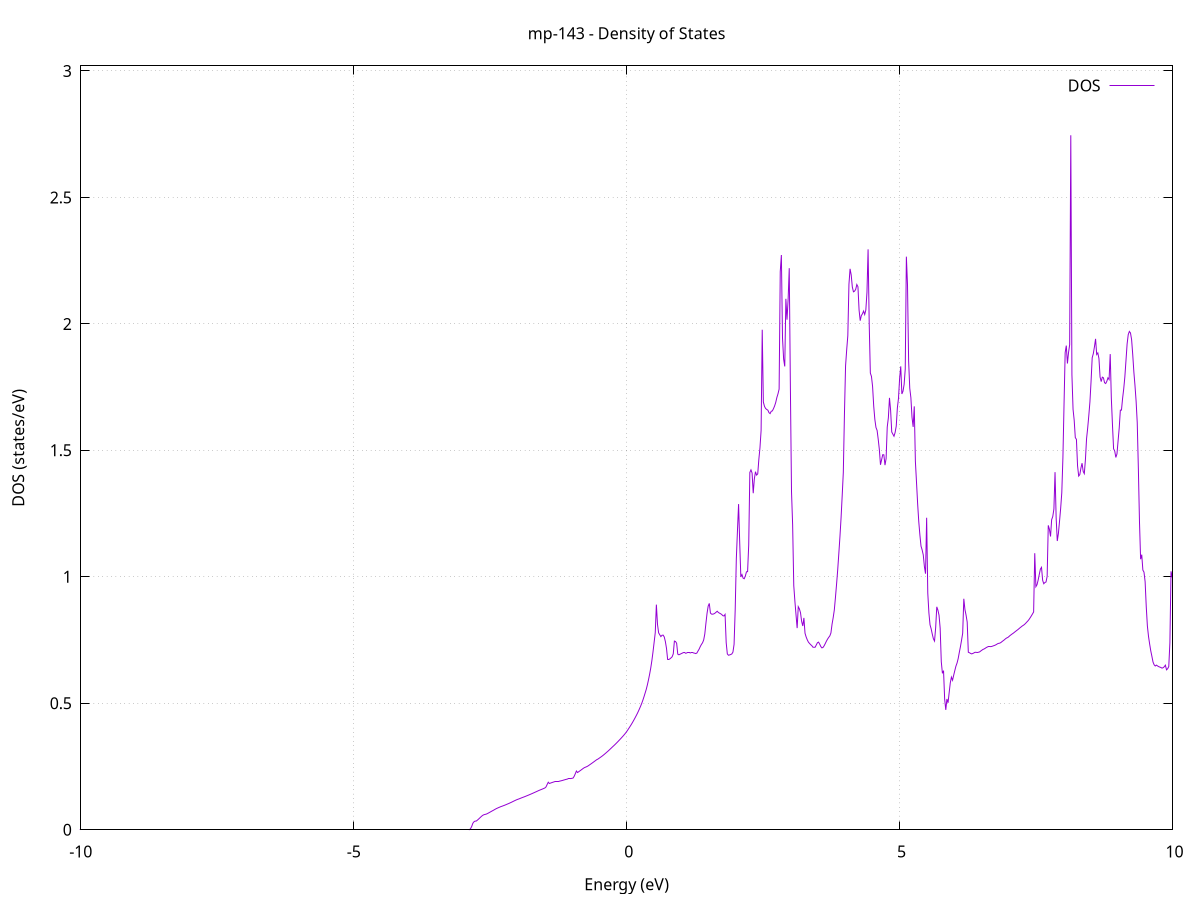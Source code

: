 set title 'mp-143 - Density of States'
set xlabel 'Energy (eV)'
set ylabel 'DOS (states/eV)'
set grid
set xrange [-10:10]
set yrange [0:3.020]
set xzeroaxis lt -1
set terminal png size 800,600
set output 'mp-143_dos_gnuplot.png'
plot '-' using 1:2 with lines title 'DOS'
-24.707800 0.000000
-24.687200 0.000000
-24.666600 0.000000
-24.646000 0.000000
-24.625300 0.000000
-24.604700 0.000000
-24.584100 0.000000
-24.563400 0.000000
-24.542800 0.000000
-24.522200 0.000000
-24.501500 0.000000
-24.480900 0.000000
-24.460300 0.000000
-24.439600 0.000000
-24.419000 0.000000
-24.398400 0.000000
-24.377800 0.000000
-24.357100 0.000000
-24.336500 0.000000
-24.315900 0.000000
-24.295200 0.000000
-24.274600 0.000000
-24.254000 0.000000
-24.233300 0.000000
-24.212700 0.000000
-24.192100 0.000000
-24.171400 0.000000
-24.150800 0.000000
-24.130200 0.000000
-24.109500 0.000000
-24.088900 0.000000
-24.068300 0.000000
-24.047700 0.000000
-24.027000 0.000000
-24.006400 0.000000
-23.985800 0.000000
-23.965100 0.000000
-23.944500 0.000000
-23.923900 0.000000
-23.903200 0.000000
-23.882600 0.000000
-23.862000 0.000000
-23.841300 0.000000
-23.820700 0.000000
-23.800100 0.000000
-23.779500 0.000000
-23.758800 0.000000
-23.738200 0.000000
-23.717600 0.000000
-23.696900 0.000000
-23.676300 0.000000
-23.655700 0.000000
-23.635000 0.000000
-23.614400 0.000000
-23.593800 0.000000
-23.573100 0.000000
-23.552500 0.000000
-23.531900 0.000000
-23.511200 0.000000
-23.490600 0.000000
-23.470000 0.000000
-23.449400 0.000000
-23.428700 0.000000
-23.408100 0.000000
-23.387500 0.000000
-23.366800 0.000000
-23.346200 0.000000
-23.325600 0.000000
-23.304900 0.000000
-23.284300 0.000000
-23.263700 0.000000
-23.243000 0.000000
-23.222400 0.000000
-23.201800 0.000000
-23.181200 0.000000
-23.160500 0.000000
-23.139900 0.000000
-23.119300 0.000000
-23.098600 0.000000
-23.078000 0.000000
-23.057400 0.000000
-23.036700 0.000000
-23.016100 0.000000
-22.995500 0.000000
-22.974800 0.000000
-22.954200 0.000000
-22.933600 0.000000
-22.912900 0.000000
-22.892300 0.000000
-22.871700 0.000000
-22.851100 0.000000
-22.830400 0.016800
-22.809800 0.513100
-22.789200 0.810800
-22.768500 3.800300
-22.747900 6.676900
-22.727300 10.957900
-22.706600 16.692100
-22.686000 10.653700
-22.665400 8.901700
-22.644700 5.668700
-22.624100 6.183600
-22.603500 8.047500
-22.582800 5.236700
-22.562200 7.673000
-22.541600 7.724400
-22.521000 7.456600
-22.500300 9.117200
-22.479700 11.257600
-22.459100 13.778100
-22.438400 14.057100
-22.417800 14.484400
-22.397200 14.282100
-22.376500 18.281300
-22.355900 19.955900
-22.335300 22.985100
-22.314600 19.227800
-22.294000 11.198900
-22.273400 6.921800
-22.252800 2.174300
-22.232100 1.023600
-22.211500 0.000000
-22.190900 0.000000
-22.170200 0.000000
-22.149600 0.000000
-22.129000 0.000000
-22.108300 0.000000
-22.087700 0.000000
-22.067100 0.000000
-22.046400 0.000000
-22.025800 0.000000
-22.005200 0.000000
-21.984500 0.000000
-21.963900 0.000000
-21.943300 0.000000
-21.922700 0.000000
-21.902000 0.000000
-21.881400 0.000000
-21.860800 0.000000
-21.840100 0.000000
-21.819500 0.000000
-21.798900 0.000000
-21.778200 0.000000
-21.757600 0.000000
-21.737000 0.000000
-21.716300 0.000000
-21.695700 0.000000
-21.675100 0.000000
-21.654500 0.000000
-21.633800 0.000000
-21.613200 0.000000
-21.592600 0.000000
-21.571900 0.000000
-21.551300 0.000000
-21.530700 0.000000
-21.510000 0.000000
-21.489400 0.000000
-21.468800 0.000000
-21.448100 0.000000
-21.427500 0.000000
-21.406900 0.000000
-21.386200 0.000000
-21.365600 0.000000
-21.345000 0.000000
-21.324400 0.000000
-21.303700 0.000000
-21.283100 0.000000
-21.262500 0.000000
-21.241800 0.000000
-21.221200 0.000000
-21.200600 0.000000
-21.179900 0.000000
-21.159300 0.000000
-21.138700 0.000000
-21.118000 0.000000
-21.097400 0.000000
-21.076800 0.000000
-21.056100 0.000000
-21.035500 0.000000
-21.014900 0.000000
-20.994300 0.000000
-20.973600 0.000000
-20.953000 0.000000
-20.932400 0.000000
-20.911700 0.000000
-20.891100 0.000000
-20.870500 0.000000
-20.849800 0.000000
-20.829200 0.000000
-20.808600 0.000000
-20.787900 0.000000
-20.767300 0.000000
-20.746700 0.000000
-20.726100 0.000000
-20.705400 0.000000
-20.684800 0.000000
-20.664200 0.000000
-20.643500 0.000000
-20.622900 0.000000
-20.602300 0.000000
-20.581600 0.000000
-20.561000 0.000000
-20.540400 0.000000
-20.519700 0.000000
-20.499100 0.000000
-20.478500 0.000000
-20.457800 0.000000
-20.437200 0.000000
-20.416600 0.000000
-20.396000 0.000000
-20.375300 0.000000
-20.354700 0.000000
-20.334100 0.000000
-20.313400 0.000000
-20.292800 0.000000
-20.272200 0.000000
-20.251500 0.000000
-20.230900 0.000000
-20.210300 0.000000
-20.189600 0.000000
-20.169000 0.000000
-20.148400 0.000000
-20.127800 0.000000
-20.107100 0.000000
-20.086500 0.000000
-20.065900 0.000000
-20.045200 0.000000
-20.024600 0.000000
-20.004000 0.000000
-19.983300 0.000000
-19.962700 0.000000
-19.942100 0.000000
-19.921400 0.000000
-19.900800 0.000000
-19.880200 0.000000
-19.859500 0.000000
-19.838900 0.000000
-19.818300 0.000000
-19.797700 0.000000
-19.777000 0.000000
-19.756400 0.000000
-19.735800 0.000000
-19.715100 0.000000
-19.694500 0.000000
-19.673900 0.000000
-19.653200 0.000000
-19.632600 0.000000
-19.612000 0.000000
-19.591300 0.000000
-19.570700 0.000000
-19.550100 0.000000
-19.529500 0.000000
-19.508800 0.000000
-19.488200 0.000000
-19.467600 0.000000
-19.446900 0.000000
-19.426300 0.000000
-19.405700 0.000000
-19.385000 0.000000
-19.364400 0.000000
-19.343800 0.000000
-19.323100 0.000000
-19.302500 0.000000
-19.281900 0.000000
-19.261200 0.000000
-19.240600 0.000000
-19.220000 0.000000
-19.199400 0.000000
-19.178700 0.000000
-19.158100 0.000000
-19.137500 0.000000
-19.116800 0.000000
-19.096200 0.000000
-19.075600 0.000000
-19.054900 0.000000
-19.034300 0.000000
-19.013700 0.000000
-18.993000 0.000000
-18.972400 0.000000
-18.951800 0.000000
-18.931100 0.000000
-18.910500 0.000000
-18.889900 0.000000
-18.869300 0.000000
-18.848600 0.000000
-18.828000 0.000000
-18.807400 0.000000
-18.786700 0.000000
-18.766100 0.000000
-18.745500 0.000000
-18.724800 0.000000
-18.704200 0.000000
-18.683600 0.000000
-18.662900 0.000000
-18.642300 0.000000
-18.621700 0.000000
-18.601100 0.000000
-18.580400 0.000000
-18.559800 0.000000
-18.539200 0.000000
-18.518500 0.000000
-18.497900 0.000000
-18.477300 0.000000
-18.456600 0.000000
-18.436000 0.000000
-18.415400 0.000000
-18.394700 0.000000
-18.374100 0.000000
-18.353500 0.000000
-18.332800 0.000000
-18.312200 0.000000
-18.291600 0.000000
-18.271000 0.000000
-18.250300 0.000000
-18.229700 0.000000
-18.209100 0.000000
-18.188400 0.000000
-18.167800 0.000000
-18.147200 0.000000
-18.126500 0.000000
-18.105900 0.000000
-18.085300 0.000000
-18.064600 0.000000
-18.044000 0.000000
-18.023400 0.000000
-18.002800 0.000000
-17.982100 0.000000
-17.961500 0.000000
-17.940900 0.000000
-17.920200 0.000000
-17.899600 0.000000
-17.879000 0.000000
-17.858300 0.000000
-17.837700 0.000000
-17.817100 0.000000
-17.796400 0.000000
-17.775800 0.000000
-17.755200 0.000000
-17.734500 0.000000
-17.713900 0.000000
-17.693300 0.000000
-17.672700 0.000000
-17.652000 0.000000
-17.631400 0.000000
-17.610800 0.000000
-17.590100 0.000000
-17.569500 0.000000
-17.548900 0.000000
-17.528200 0.000000
-17.507600 0.000000
-17.487000 0.000000
-17.466300 0.000000
-17.445700 0.000000
-17.425100 0.000000
-17.404500 0.000000
-17.383800 0.000000
-17.363200 0.000000
-17.342600 0.000000
-17.321900 0.000000
-17.301300 0.000000
-17.280700 0.000000
-17.260000 0.000000
-17.239400 0.000000
-17.218800 0.000000
-17.198100 0.000000
-17.177500 0.000000
-17.156900 0.000000
-17.136200 0.000000
-17.115600 0.000000
-17.095000 0.000000
-17.074400 0.000000
-17.053700 0.000000
-17.033100 0.000000
-17.012500 0.000000
-16.991800 0.000000
-16.971200 0.000000
-16.950600 0.000000
-16.929900 0.000000
-16.909300 0.000000
-16.888700 0.000000
-16.868000 0.000000
-16.847400 0.000000
-16.826800 0.000000
-16.806100 0.000000
-16.785500 0.000000
-16.764900 0.000000
-16.744300 0.000000
-16.723600 0.000000
-16.703000 0.000000
-16.682400 0.000000
-16.661700 0.000000
-16.641100 0.000000
-16.620500 0.000000
-16.599800 0.000000
-16.579200 0.000000
-16.558600 0.000000
-16.537900 0.000000
-16.517300 0.000000
-16.496700 0.000000
-16.476100 0.000000
-16.455400 0.000000
-16.434800 0.000000
-16.414200 0.000000
-16.393500 0.000000
-16.372900 0.000000
-16.352300 0.000000
-16.331600 0.000000
-16.311000 0.000000
-16.290400 0.000000
-16.269700 0.000000
-16.249100 0.000000
-16.228500 0.000000
-16.207800 0.000000
-16.187200 0.000000
-16.166600 0.000000
-16.146000 0.000000
-16.125300 0.000000
-16.104700 0.000000
-16.084100 0.000000
-16.063400 0.000000
-16.042800 0.000000
-16.022200 0.000000
-16.001500 0.000000
-15.980900 0.000000
-15.960300 0.000000
-15.939600 0.000000
-15.919000 0.000000
-15.898400 0.000000
-15.877800 0.000000
-15.857100 0.000000
-15.836500 0.000000
-15.815900 0.000000
-15.795200 0.000000
-15.774600 0.000000
-15.754000 0.000000
-15.733300 0.000000
-15.712700 0.000000
-15.692100 0.000000
-15.671400 0.000000
-15.650800 0.000000
-15.630200 0.000000
-15.609500 0.000000
-15.588900 0.000000
-15.568300 0.000000
-15.547700 0.000000
-15.527000 0.000000
-15.506400 0.000000
-15.485800 0.000000
-15.465100 0.000000
-15.444500 0.000000
-15.423900 0.000000
-15.403200 0.000000
-15.382600 0.000000
-15.362000 0.000000
-15.341300 0.000000
-15.320700 0.000000
-15.300100 0.000000
-15.279400 0.000000
-15.258800 0.000000
-15.238200 0.000000
-15.217600 0.000000
-15.196900 0.000000
-15.176300 0.000000
-15.155700 0.000000
-15.135000 0.000000
-15.114400 0.000000
-15.093800 0.000000
-15.073100 0.000000
-15.052500 0.000000
-15.031900 0.000000
-15.011200 0.000000
-14.990600 0.000000
-14.970000 0.000000
-14.949400 0.000000
-14.928700 0.000000
-14.908100 0.000000
-14.887500 0.000000
-14.866800 0.000000
-14.846200 0.000000
-14.825600 0.000000
-14.804900 0.000000
-14.784300 0.000000
-14.763700 0.000000
-14.743000 0.000000
-14.722400 0.000000
-14.701800 0.000000
-14.681100 0.000000
-14.660500 0.000000
-14.639900 0.000000
-14.619300 0.000000
-14.598600 0.000000
-14.578000 0.000000
-14.557400 0.000000
-14.536700 0.000000
-14.516100 0.000000
-14.495500 0.000000
-14.474800 0.000000
-14.454200 0.000000
-14.433600 0.000000
-14.412900 0.000000
-14.392300 0.000000
-14.371700 0.000000
-14.351100 0.000000
-14.330400 0.000000
-14.309800 0.000000
-14.289200 0.000000
-14.268500 0.000000
-14.247900 0.000000
-14.227300 0.000000
-14.206600 0.000000
-14.186000 0.000000
-14.165400 0.000000
-14.144700 0.000000
-14.124100 0.000000
-14.103500 0.000000
-14.082800 0.000000
-14.062200 0.000000
-14.041600 0.000000
-14.021000 0.000000
-14.000300 0.000000
-13.979700 0.000000
-13.959100 0.000000
-13.938400 0.000000
-13.917800 0.000000
-13.897200 0.000000
-13.876500 0.000000
-13.855900 0.000000
-13.835300 0.000000
-13.814600 0.000000
-13.794000 0.000000
-13.773400 0.000000
-13.752800 0.000000
-13.732100 0.000000
-13.711500 0.000000
-13.690900 0.000000
-13.670200 0.000000
-13.649600 0.000000
-13.629000 0.000000
-13.608300 0.000000
-13.587700 0.000000
-13.567100 0.000000
-13.546400 0.000000
-13.525800 0.000000
-13.505200 0.000000
-13.484500 0.000000
-13.463900 0.000000
-13.443300 0.000000
-13.422700 0.000000
-13.402000 0.000000
-13.381400 0.000000
-13.360800 0.000000
-13.340100 0.000000
-13.319500 0.000000
-13.298900 0.000000
-13.278200 0.000000
-13.257600 0.000000
-13.237000 0.000000
-13.216300 0.000000
-13.195700 0.000000
-13.175100 0.000000
-13.154400 0.000000
-13.133800 0.000000
-13.113200 0.000000
-13.092600 0.000000
-13.071900 0.000000
-13.051300 0.000000
-13.030700 0.000000
-13.010000 0.000000
-12.989400 0.000000
-12.968800 0.000000
-12.948100 0.000000
-12.927500 0.000000
-12.906900 0.000000
-12.886200 0.000000
-12.865600 0.000000
-12.845000 0.000000
-12.824400 0.000000
-12.803700 0.000000
-12.783100 0.000000
-12.762500 0.000000
-12.741800 0.000000
-12.721200 0.000000
-12.700600 0.000000
-12.679900 0.000000
-12.659300 0.000000
-12.638700 0.000000
-12.618000 0.000000
-12.597400 0.000000
-12.576800 0.000000
-12.556100 0.000000
-12.535500 0.000000
-12.514900 0.000000
-12.494300 0.000000
-12.473600 0.000000
-12.453000 0.000000
-12.432400 0.000000
-12.411700 0.000000
-12.391100 0.000000
-12.370500 0.000000
-12.349800 0.000000
-12.329200 0.000000
-12.308600 0.000000
-12.287900 0.000000
-12.267300 0.000000
-12.246700 0.000000
-12.226100 0.000000
-12.205400 0.000000
-12.184800 0.000000
-12.164200 0.000000
-12.143500 0.000000
-12.122900 0.000000
-12.102300 0.000000
-12.081600 0.000000
-12.061000 0.000000
-12.040400 0.000000
-12.019700 0.000000
-11.999100 0.000000
-11.978500 0.000000
-11.957800 0.000000
-11.937200 0.000000
-11.916600 0.000000
-11.896000 0.000000
-11.875300 0.000000
-11.854700 0.000000
-11.834100 0.000000
-11.813400 0.000000
-11.792800 0.000000
-11.772200 0.000000
-11.751500 0.000000
-11.730900 0.000000
-11.710300 0.000000
-11.689600 0.000000
-11.669000 0.000000
-11.648400 0.000000
-11.627700 0.000000
-11.607100 0.000000
-11.586500 0.000000
-11.565900 0.000000
-11.545200 0.000000
-11.524600 0.000000
-11.504000 0.000000
-11.483300 0.000000
-11.462700 0.000000
-11.442100 0.000000
-11.421400 0.000000
-11.400800 0.000000
-11.380200 0.000000
-11.359500 0.000000
-11.338900 0.000000
-11.318300 0.000000
-11.297700 0.000000
-11.277000 0.000000
-11.256400 0.000000
-11.235800 0.000000
-11.215100 0.000000
-11.194500 0.000000
-11.173900 0.000000
-11.153200 0.000000
-11.132600 0.000000
-11.112000 0.000000
-11.091300 0.000000
-11.070700 0.000000
-11.050100 0.000000
-11.029400 0.000000
-11.008800 0.000000
-10.988200 0.000000
-10.967600 0.000000
-10.946900 0.000000
-10.926300 0.000000
-10.905700 0.000000
-10.885000 0.000000
-10.864400 0.000000
-10.843800 0.000000
-10.823100 0.000000
-10.802500 0.000000
-10.781900 0.000000
-10.761200 0.000000
-10.740600 0.000000
-10.720000 0.000000
-10.699400 0.000000
-10.678700 0.000000
-10.658100 0.000000
-10.637500 0.000000
-10.616800 0.000000
-10.596200 0.000000
-10.575600 0.000000
-10.554900 0.000000
-10.534300 0.000000
-10.513700 0.000000
-10.493000 0.000000
-10.472400 0.000000
-10.451800 0.000000
-10.431100 0.000000
-10.410500 0.000000
-10.389900 0.000000
-10.369300 0.000000
-10.348600 0.000000
-10.328000 0.000000
-10.307400 0.000000
-10.286700 0.000000
-10.266100 0.000000
-10.245500 0.000000
-10.224800 0.000000
-10.204200 0.000000
-10.183600 0.000000
-10.162900 0.000000
-10.142300 0.000000
-10.121700 0.000000
-10.101100 0.000000
-10.080400 0.000000
-10.059800 0.000000
-10.039200 0.000000
-10.018500 0.000000
-9.997900 0.000000
-9.977300 0.000000
-9.956600 0.000000
-9.936000 0.000000
-9.915400 0.000000
-9.894700 0.000000
-9.874100 0.000000
-9.853500 0.000000
-9.832800 0.000000
-9.812200 0.000000
-9.791600 0.000000
-9.771000 0.000000
-9.750300 0.000000
-9.729700 0.000000
-9.709100 0.000000
-9.688400 0.000000
-9.667800 0.000000
-9.647200 0.000000
-9.626500 0.000000
-9.605900 0.000000
-9.585300 0.000000
-9.564600 0.000000
-9.544000 0.000000
-9.523400 0.000000
-9.502700 0.000000
-9.482100 0.000000
-9.461500 0.000000
-9.440900 0.000000
-9.420200 0.000000
-9.399600 0.000000
-9.379000 0.000000
-9.358300 0.000000
-9.337700 0.000000
-9.317100 0.000000
-9.296400 0.000000
-9.275800 0.000000
-9.255200 0.000000
-9.234500 0.000000
-9.213900 0.000000
-9.193300 0.000000
-9.172700 0.000000
-9.152000 0.000000
-9.131400 0.000000
-9.110800 0.000000
-9.090100 0.000000
-9.069500 0.000000
-9.048900 0.000000
-9.028200 0.000000
-9.007600 0.000000
-8.987000 0.000000
-8.966300 0.000000
-8.945700 0.000000
-8.925100 0.000000
-8.904400 0.000000
-8.883800 0.000000
-8.863200 0.000000
-8.842600 0.000000
-8.821900 0.000000
-8.801300 0.000000
-8.780700 0.000000
-8.760000 0.000000
-8.739400 0.000000
-8.718800 0.000000
-8.698100 0.000000
-8.677500 0.000000
-8.656900 0.000000
-8.636200 0.000000
-8.615600 0.000000
-8.595000 0.000000
-8.574400 0.000000
-8.553700 0.000000
-8.533100 0.000000
-8.512500 0.000000
-8.491800 0.000000
-8.471200 0.000000
-8.450600 0.000000
-8.429900 0.000000
-8.409300 0.000000
-8.388700 0.000000
-8.368000 0.000000
-8.347400 0.000000
-8.326800 0.000000
-8.306100 0.000000
-8.285500 0.000000
-8.264900 0.000000
-8.244300 0.000000
-8.223600 0.000000
-8.203000 0.000000
-8.182400 0.000000
-8.161700 0.000000
-8.141100 0.000000
-8.120500 0.000000
-8.099800 0.000000
-8.079200 0.000000
-8.058600 0.000000
-8.037900 0.000000
-8.017300 0.000000
-7.996700 0.000000
-7.976100 0.000000
-7.955400 0.000000
-7.934800 0.000000
-7.914200 0.000000
-7.893500 0.000000
-7.872900 0.000000
-7.852300 0.000000
-7.831600 0.000000
-7.811000 0.000000
-7.790400 0.000000
-7.769700 0.000000
-7.749100 0.000000
-7.728500 0.000000
-7.707800 0.000000
-7.687200 0.000000
-7.666600 0.000000
-7.646000 0.000000
-7.625300 0.000000
-7.604700 0.000000
-7.584100 0.000000
-7.563400 0.000000
-7.542800 0.000000
-7.522200 0.000000
-7.501500 0.000000
-7.480900 0.000000
-7.460300 0.000000
-7.439600 0.000000
-7.419000 0.000000
-7.398400 0.000000
-7.377700 0.000000
-7.357100 0.000000
-7.336500 0.000000
-7.315900 0.000000
-7.295200 0.000000
-7.274600 0.000000
-7.254000 0.000000
-7.233300 0.000000
-7.212700 0.000000
-7.192100 0.000000
-7.171400 0.000000
-7.150800 0.000000
-7.130200 0.000000
-7.109500 0.000000
-7.088900 0.000000
-7.068300 0.000000
-7.047700 0.000000
-7.027000 0.000000
-7.006400 0.000000
-6.985800 0.000000
-6.965100 0.000000
-6.944500 0.000000
-6.923900 0.000000
-6.903200 0.000000
-6.882600 0.000000
-6.862000 0.000000
-6.841300 0.000000
-6.820700 0.000000
-6.800100 0.000000
-6.779400 0.000000
-6.758800 0.000000
-6.738200 0.000000
-6.717600 0.000000
-6.696900 0.000000
-6.676300 0.000000
-6.655700 0.000000
-6.635000 0.000000
-6.614400 0.000000
-6.593800 0.000000
-6.573100 0.000000
-6.552500 0.000000
-6.531900 0.000000
-6.511200 0.000000
-6.490600 0.000000
-6.470000 0.000000
-6.449400 0.000000
-6.428700 0.000000
-6.408100 0.000000
-6.387500 0.000000
-6.366800 0.000000
-6.346200 0.000000
-6.325600 0.000000
-6.304900 0.000000
-6.284300 0.000000
-6.263700 0.000000
-6.243000 0.000000
-6.222400 0.000000
-6.201800 0.000000
-6.181100 0.000000
-6.160500 0.000000
-6.139900 0.000000
-6.119300 0.000000
-6.098600 0.000000
-6.078000 0.000000
-6.057400 0.000000
-6.036700 0.000000
-6.016100 0.000000
-5.995500 0.000000
-5.974800 0.000000
-5.954200 0.000000
-5.933600 0.000000
-5.912900 0.000000
-5.892300 0.000000
-5.871700 0.000000
-5.851000 0.000000
-5.830400 0.000000
-5.809800 0.000000
-5.789200 0.000000
-5.768500 0.000000
-5.747900 0.000000
-5.727300 0.000000
-5.706600 0.000000
-5.686000 0.000000
-5.665400 0.000000
-5.644700 0.000000
-5.624100 0.000000
-5.603500 0.000000
-5.582800 0.000000
-5.562200 0.000000
-5.541600 0.000000
-5.521000 0.000000
-5.500300 0.000000
-5.479700 0.000000
-5.459100 0.000000
-5.438400 0.000000
-5.417800 0.000000
-5.397200 0.000000
-5.376500 0.000000
-5.355900 0.000000
-5.335300 0.000000
-5.314600 0.000000
-5.294000 0.000000
-5.273400 0.000000
-5.252700 0.000000
-5.232100 0.000000
-5.211500 0.000000
-5.190900 0.000000
-5.170200 0.000000
-5.149600 0.000000
-5.129000 0.000000
-5.108300 0.000000
-5.087700 0.000000
-5.067100 0.000000
-5.046400 0.000000
-5.025800 0.000000
-5.005200 0.000000
-4.984500 0.000000
-4.963900 0.000000
-4.943300 0.000000
-4.922700 0.000000
-4.902000 0.000000
-4.881400 0.000000
-4.860800 0.000000
-4.840100 0.000000
-4.819500 0.000000
-4.798900 0.000000
-4.778200 0.000000
-4.757600 0.000000
-4.737000 0.000000
-4.716300 0.000000
-4.695700 0.000000
-4.675100 0.000000
-4.654400 0.000000
-4.633800 0.000000
-4.613200 0.000000
-4.592600 0.000000
-4.571900 0.000000
-4.551300 0.000000
-4.530700 0.000000
-4.510000 0.000000
-4.489400 0.000000
-4.468800 0.000000
-4.448100 0.000000
-4.427500 0.000000
-4.406900 0.000000
-4.386200 0.000000
-4.365600 0.000000
-4.345000 0.000000
-4.324400 0.000000
-4.303700 0.000000
-4.283100 0.000000
-4.262500 0.000000
-4.241800 0.000000
-4.221200 0.000000
-4.200600 0.000000
-4.179900 0.000000
-4.159300 0.000000
-4.138700 0.000000
-4.118000 0.000000
-4.097400 0.000000
-4.076800 0.000000
-4.056100 0.000000
-4.035500 0.000000
-4.014900 0.000000
-3.994300 0.000000
-3.973600 0.000000
-3.953000 0.000000
-3.932400 0.000000
-3.911700 0.000000
-3.891100 0.000000
-3.870500 0.000000
-3.849800 0.000000
-3.829200 0.000000
-3.808600 0.000000
-3.787900 0.000000
-3.767300 0.000000
-3.746700 0.000000
-3.726000 0.000000
-3.705400 0.000000
-3.684800 0.000000
-3.664200 0.000000
-3.643500 0.000000
-3.622900 0.000000
-3.602300 0.000000
-3.581600 0.000000
-3.561000 0.000000
-3.540400 0.000000
-3.519700 0.000000
-3.499100 0.000000
-3.478500 0.000000
-3.457800 0.000000
-3.437200 0.000000
-3.416600 0.000000
-3.396000 0.000000
-3.375300 0.000000
-3.354700 0.000000
-3.334100 0.000000
-3.313400 0.000000
-3.292800 0.000000
-3.272200 0.000000
-3.251500 0.000000
-3.230900 0.000000
-3.210300 0.000000
-3.189600 0.000000
-3.169000 0.000000
-3.148400 0.000000
-3.127700 0.000000
-3.107100 0.000000
-3.086500 0.000000
-3.065900 0.000000
-3.045200 0.000000
-3.024600 0.000000
-3.004000 0.000000
-2.983300 0.000000
-2.962700 0.000000
-2.942100 0.000000
-2.921400 0.000000
-2.900800 0.000000
-2.880200 0.000400
-2.859500 0.004500
-2.838900 0.012900
-2.818300 0.025400
-2.797700 0.031400
-2.777000 0.034200
-2.756400 0.034400
-2.735800 0.037800
-2.715100 0.041800
-2.694500 0.046000
-2.673900 0.050200
-2.653200 0.054300
-2.632600 0.057600
-2.612000 0.059700
-2.591300 0.060900
-2.570700 0.062000
-2.550100 0.064100
-2.529400 0.066500
-2.508800 0.069000
-2.488200 0.071500
-2.467600 0.074000
-2.446900 0.076400
-2.426300 0.078900
-2.405700 0.081500
-2.385000 0.083900
-2.364400 0.085900
-2.343800 0.087900
-2.323100 0.089800
-2.302500 0.091700
-2.281900 0.093200
-2.261200 0.094900
-2.240600 0.096600
-2.220000 0.098400
-2.199300 0.100300
-2.178700 0.102200
-2.158100 0.104000
-2.137500 0.106100
-2.116800 0.108100
-2.096200 0.110300
-2.075600 0.112500
-2.054900 0.114700
-2.034300 0.116800
-2.013700 0.118800
-1.993000 0.120500
-1.972400 0.122100
-1.951800 0.123900
-1.931100 0.125700
-1.910500 0.127500
-1.889900 0.129100
-1.869300 0.130800
-1.848600 0.132600
-1.828000 0.134400
-1.807400 0.136200
-1.786700 0.138100
-1.766100 0.140000
-1.745500 0.141900
-1.724800 0.143900
-1.704200 0.145900
-1.683600 0.147900
-1.662900 0.149900
-1.642300 0.151900
-1.621700 0.154000
-1.601000 0.156000
-1.580400 0.157800
-1.559800 0.159600
-1.539200 0.161400
-1.518500 0.163300
-1.497900 0.165300
-1.477300 0.169400
-1.456600 0.179000
-1.436000 0.188000
-1.415400 0.183000
-1.394700 0.184600
-1.374100 0.186200
-1.353500 0.187800
-1.332800 0.189200
-1.312200 0.190700
-1.291600 0.192100
-1.271000 0.192100
-1.250300 0.192100
-1.229700 0.192200
-1.209100 0.193200
-1.188400 0.194300
-1.167800 0.195600
-1.147200 0.196900
-1.126500 0.198200
-1.105900 0.199400
-1.085300 0.200500
-1.064600 0.201600
-1.044000 0.201600
-1.023400 0.202500
-1.002700 0.203500
-0.982100 0.204400
-0.961500 0.211300
-0.940900 0.221500
-0.920200 0.232300
-0.899600 0.226300
-0.879000 0.229400
-0.858300 0.232600
-0.837700 0.235800
-0.817100 0.239100
-0.796400 0.242500
-0.775800 0.245400
-0.755200 0.247400
-0.734500 0.249200
-0.713900 0.251500
-0.693300 0.254500
-0.672700 0.257600
-0.652000 0.260700
-0.631400 0.263900
-0.610800 0.267100
-0.590100 0.270400
-0.569500 0.273700
-0.548900 0.277000
-0.528200 0.279200
-0.507600 0.282300
-0.487000 0.285400
-0.466300 0.288600
-0.445700 0.291900
-0.425100 0.295400
-0.404400 0.299100
-0.383800 0.302900
-0.363200 0.306800
-0.342600 0.310700
-0.321900 0.314800
-0.301300 0.319000
-0.280700 0.323200
-0.260000 0.327500
-0.239400 0.331600
-0.218800 0.335800
-0.198100 0.340200
-0.177500 0.344700
-0.156900 0.349300
-0.136200 0.354000
-0.115600 0.358700
-0.095000 0.363500
-0.074300 0.368500
-0.053700 0.373500
-0.033100 0.378800
-0.012500 0.384400
0.008200 0.390600
0.028800 0.397300
0.049400 0.404100
0.070100 0.411000
0.090700 0.418200
0.111300 0.425800
0.132000 0.433700
0.152600 0.441800
0.173200 0.450300
0.193900 0.459000
0.214500 0.468400
0.235100 0.478300
0.255700 0.488700
0.276400 0.499800
0.297000 0.512200
0.317600 0.525800
0.338300 0.540300
0.358900 0.554900
0.379500 0.572600
0.400200 0.592800
0.420800 0.614700
0.441400 0.639300
0.462100 0.668600
0.482700 0.702800
0.503300 0.740600
0.524000 0.779000
0.544600 0.890200
0.565200 0.812000
0.585800 0.778600
0.606500 0.770900
0.627100 0.763700
0.647700 0.768900
0.668400 0.769600
0.689000 0.762300
0.709600 0.744000
0.730300 0.716900
0.750900 0.673300
0.771500 0.673200
0.792200 0.675700
0.812800 0.679500
0.833400 0.683900
0.854000 0.695600
0.874700 0.746000
0.895300 0.744300
0.915900 0.737400
0.936600 0.694400
0.957200 0.691800
0.977800 0.693900
0.998500 0.696200
1.019100 0.698300
1.039700 0.700500
1.060400 0.701000
1.081000 0.697900
1.101600 0.699100
1.122300 0.700600
1.142900 0.700600
1.163500 0.699100
1.184100 0.699400
1.204800 0.699400
1.225400 0.699100
1.246000 0.698100
1.266700 0.696600
1.287300 0.698900
1.307900 0.706900
1.328600 0.714600
1.349200 0.724500
1.369800 0.732600
1.390500 0.739300
1.411100 0.750400
1.431700 0.773900
1.452300 0.816100
1.473000 0.855800
1.493600 0.884300
1.514200 0.894900
1.534900 0.856700
1.555500 0.852600
1.576100 0.852300
1.596800 0.853500
1.617400 0.856200
1.638000 0.860000
1.658700 0.863900
1.679300 0.859300
1.699900 0.856500
1.720600 0.854200
1.741200 0.851200
1.761800 0.846500
1.782400 0.845300
1.803100 0.851500
1.823700 0.739700
1.844300 0.695300
1.865000 0.690000
1.885600 0.691200
1.906200 0.692900
1.926900 0.695100
1.947500 0.702500
1.968100 0.733100
1.988800 0.870400
2.009400 1.071300
2.030000 1.181300
2.050700 1.287700
2.071300 1.135900
2.091900 0.999600
2.112500 1.008900
2.133200 0.994900
2.153800 0.992500
2.174400 1.003100
2.195100 1.019700
2.215700 1.020600
2.236300 1.125600
2.257000 1.412800
2.277600 1.422800
2.298200 1.410100
2.318900 1.330600
2.339500 1.387100
2.360100 1.415600
2.380700 1.402200
2.401400 1.407000
2.422000 1.464800
2.442600 1.510600
2.463300 1.578700
2.483900 1.976900
2.504500 1.691000
2.525200 1.673900
2.545800 1.665500
2.566400 1.661700
2.587100 1.658900
2.607700 1.648900
2.628300 1.645300
2.649000 1.654500
2.669600 1.656000
2.690200 1.664900
2.710800 1.675600
2.731500 1.689600
2.752100 1.708900
2.772700 1.723500
2.793400 1.742100
2.814000 2.206300
2.834600 2.272200
2.855300 1.944800
2.875900 1.860700
2.896500 1.831800
2.917200 2.099100
2.937800 2.016400
2.958400 2.098200
2.979000 2.220200
2.999700 1.751400
3.020300 1.336900
3.040900 1.206000
3.061600 0.965400
3.082200 0.903900
3.102800 0.850200
3.123500 0.797200
3.144100 0.881900
3.164700 0.873400
3.185400 0.857700
3.206000 0.823700
3.226600 0.805600
3.247300 0.837600
3.267900 0.777000
3.288500 0.762200
3.309100 0.751000
3.329800 0.741900
3.350400 0.736700
3.371000 0.731900
3.391700 0.728000
3.412300 0.721900
3.432900 0.721500
3.453600 0.721800
3.474200 0.730600
3.494800 0.739300
3.515500 0.741900
3.536100 0.734100
3.556700 0.724600
3.577400 0.719100
3.598000 0.721000
3.618600 0.727600
3.639200 0.736400
3.659900 0.745700
3.680500 0.753700
3.701100 0.760500
3.721800 0.766300
3.742400 0.778100
3.763000 0.812600
3.783700 0.838500
3.804300 0.868700
3.824900 0.917400
3.845600 0.970500
3.866200 1.026500
3.886800 1.091200
3.907400 1.157900
3.928100 1.232700
3.948700 1.320200
3.969300 1.412400
3.990000 1.643400
4.010600 1.833900
4.031200 1.897400
4.051900 1.953300
4.072500 2.156400
4.093100 2.217600
4.113800 2.193600
4.134400 2.145800
4.155000 2.126800
4.175700 2.129400
4.196300 2.136500
4.216900 2.155600
4.237500 2.146800
4.258200 2.054600
4.278800 2.012800
4.299400 2.032600
4.320100 2.039800
4.340700 2.050800
4.361300 2.037000
4.382000 2.055000
4.402600 2.124400
4.423200 2.294700
4.443900 1.999300
4.464500 1.805600
4.485100 1.792100
4.505700 1.752200
4.526400 1.674700
4.547000 1.622400
4.567600 1.590500
4.588300 1.578900
4.608900 1.543700
4.629500 1.503300
4.650200 1.442900
4.670800 1.463000
4.691400 1.482800
4.712100 1.482400
4.732700 1.441500
4.753300 1.467400
4.774000 1.592000
4.794600 1.628700
4.815200 1.707500
4.835800 1.658600
4.856500 1.572700
4.877100 1.564000
4.897700 1.555800
4.918400 1.570700
4.939000 1.595900
4.959600 1.668000
4.980300 1.706300
5.000900 1.784800
5.021500 1.832100
5.042200 1.722900
5.062800 1.733600
5.083400 1.760800
5.104000 1.821400
5.124700 2.265800
5.145300 2.154200
5.165900 1.852600
5.186600 1.745600
5.207200 1.708400
5.227800 1.631000
5.248500 1.592700
5.269100 1.673900
5.289700 1.456700
5.310400 1.373500
5.331000 1.288800
5.351600 1.218200
5.372300 1.165300
5.392900 1.121200
5.413500 1.106500
5.434100 1.086500
5.454800 1.040500
5.475400 1.012400
5.496000 1.233500
5.516700 0.935900
5.537300 0.857500
5.557900 0.810400
5.578600 0.794500
5.599200 0.773500
5.619800 0.754900
5.640500 0.746100
5.661100 0.799100
5.681700 0.881400
5.702400 0.868400
5.723000 0.847900
5.743600 0.797000
5.764200 0.664100
5.784900 0.618500
5.805500 0.629100
5.826100 0.516000
5.846800 0.474100
5.867400 0.517100
5.888000 0.501900
5.908700 0.542500
5.929300 0.581100
5.949900 0.603500
5.970600 0.591200
5.991200 0.610900
6.011800 0.629200
6.032400 0.646900
6.053100 0.659200
6.073700 0.676800
6.094300 0.701100
6.115000 0.723900
6.135600 0.749600
6.156200 0.777000
6.176900 0.913200
6.197500 0.870900
6.218100 0.848600
6.238800 0.821100
6.259400 0.701800
6.280000 0.699900
6.300700 0.697200
6.321300 0.695300
6.341900 0.697000
6.362500 0.699300
6.383200 0.701700
6.403800 0.701500
6.424400 0.700800
6.445100 0.701900
6.465700 0.703100
6.486300 0.706600
6.507000 0.709900
6.527600 0.712900
6.548200 0.714800
6.568900 0.717500
6.589500 0.720500
6.610100 0.722800
6.630700 0.723900
6.651400 0.723900
6.672000 0.724000
6.692600 0.725200
6.713300 0.726800
6.733900 0.728400
6.754500 0.730200
6.775200 0.732600
6.795800 0.735500
6.816400 0.737100
6.837100 0.737900
6.857700 0.740600
6.878300 0.744200
6.899000 0.747600
6.919600 0.751000
6.940200 0.755000
6.960800 0.758200
6.981500 0.760000
7.002100 0.763700
7.022700 0.767700
7.043400 0.771100
7.064000 0.774400
7.084600 0.777400
7.105300 0.781000
7.125900 0.784500
7.146500 0.788000
7.167200 0.791300
7.187800 0.795100
7.208400 0.798900
7.229100 0.802400
7.249700 0.806000
7.270300 0.808700
7.290900 0.812200
7.311600 0.816700
7.332200 0.821500
7.352800 0.826200
7.373500 0.832000
7.394100 0.838700
7.414700 0.845800
7.435400 0.853300
7.456000 0.861200
7.476600 1.093300
7.497300 0.961100
7.517900 0.968900
7.538500 0.987100
7.559100 1.009400
7.579800 1.030600
7.600400 1.037500
7.621000 0.986400
7.641700 0.972700
7.662300 0.977500
7.682900 0.979600
7.703600 1.001700
7.724200 1.203500
7.744800 1.188300
7.765500 1.159500
7.786100 1.225900
7.806700 1.238600
7.827400 1.268200
7.848000 1.413800
7.868600 1.232800
7.889200 1.141700
7.909900 1.172000
7.930500 1.219700
7.951100 1.270600
7.971800 1.332300
7.992400 1.471300
8.013000 1.682600
8.033700 1.886700
8.054300 1.914100
8.074900 1.843300
8.095600 1.887100
8.116200 1.917700
8.136800 2.745700
8.157400 1.799300
8.178100 1.662300
8.198700 1.619800
8.219300 1.550400
8.240000 1.543500
8.260600 1.439000
8.281200 1.398400
8.301900 1.404100
8.322500 1.430000
8.343100 1.449300
8.363800 1.416500
8.384400 1.407900
8.405000 1.463800
8.425700 1.546400
8.446300 1.588400
8.466900 1.637900
8.487500 1.692000
8.508200 1.773500
8.528800 1.866100
8.549400 1.882400
8.570100 1.909600
8.590700 1.940800
8.611300 1.879000
8.632000 1.885200
8.652600 1.863100
8.673200 1.789800
8.693900 1.771900
8.714500 1.789400
8.735100 1.786800
8.755700 1.767200
8.776400 1.764200
8.797000 1.773000
8.817600 1.786700
8.838300 1.779900
8.858900 1.880700
8.879500 1.706600
8.900200 1.601000
8.920800 1.506000
8.941400 1.497500
8.962100 1.472000
8.982700 1.486000
9.003300 1.537800
9.024000 1.588700
9.044600 1.659000
9.065200 1.659200
9.085800 1.705600
9.106500 1.743300
9.127100 1.790800
9.147700 1.854700
9.168400 1.920300
9.189000 1.957500
9.209600 1.970100
9.230300 1.964200
9.250900 1.937700
9.271500 1.878600
9.292200 1.809700
9.312800 1.756100
9.333400 1.694100
9.354100 1.609300
9.374700 1.427600
9.395300 1.217100
9.415900 1.069700
9.436600 1.087600
9.457200 1.026700
9.477800 1.018600
9.498500 0.980700
9.519100 0.882400
9.539700 0.806000
9.560400 0.764700
9.581000 0.734800
9.601600 0.707700
9.622300 0.686000
9.642900 0.663400
9.663500 0.652300
9.684100 0.647500
9.704800 0.650900
9.725400 0.647900
9.746000 0.645000
9.766700 0.643300
9.787300 0.641600
9.807900 0.639000
9.828600 0.640800
9.849200 0.644600
9.869800 0.650700
9.890500 0.632300
9.911100 0.636600
9.931700 0.645400
9.952400 0.739900
9.973000 1.021800
9.993600 1.000000
10.014200 0.985600
10.034900 0.904200
10.055500 0.804300
10.076100 0.735900
10.096800 0.707900
10.117400 0.703700
10.138000 0.709700
10.158700 0.775300
10.179300 0.722200
10.199900 0.666700
10.220600 0.640600
10.241200 0.615900
10.261800 0.585400
10.282400 0.552000
10.303100 0.533000
10.323700 0.574500
10.344300 0.516400
10.365000 0.517800
10.385600 0.521100
10.406200 0.533300
10.426900 0.541700
10.447500 0.549800
10.468100 0.557400
10.488800 0.582600
10.509400 0.598400
10.530000 0.594900
10.550700 0.589500
10.571300 0.591200
10.591900 0.596800
10.612500 0.604800
10.633200 0.615300
10.653800 0.630400
10.674400 0.654500
10.695100 0.766300
10.715700 0.711200
10.736300 0.723700
10.757000 0.727000
10.777600 0.732600
10.798200 0.757000
10.818900 0.784200
10.839500 0.826400
10.860100 0.862300
10.880700 0.924500
10.901400 0.966300
10.922000 1.003300
10.942600 1.046000
10.963300 1.120800
10.983900 1.314300
11.004500 1.233500
11.025200 1.225100
11.045800 1.215200
11.066400 1.216300
11.087100 1.216100
11.107700 1.184300
11.128300 1.151300
11.149000 1.123600
11.169600 1.089100
11.190200 1.050100
11.210800 1.023300
11.231500 0.996600
11.252100 0.978300
11.272700 0.960000
11.293400 0.941900
11.314000 0.933400
11.334600 0.923800
11.355300 0.888500
11.375900 0.847000
11.396500 0.810900
11.417200 0.780400
11.437800 0.762000
11.458400 0.745300
11.479100 0.726000
11.499700 0.703400
11.520300 0.678200
11.540900 0.653700
11.561600 0.629900
11.582200 0.606700
11.602800 0.584700
11.623500 0.550500
11.644100 0.530600
11.664700 0.517000
11.685400 0.504100
11.706000 0.492000
11.726600 0.480400
11.747300 0.471400
11.767900 0.462100
11.788500 0.452700
11.809100 0.443200
11.829800 0.433700
11.850400 0.425000
11.871000 0.416800
11.891700 0.407900
11.912300 0.398400
11.932900 0.394200
11.953600 0.391000
11.974200 0.388600
11.994800 0.386700
12.015500 0.385100
12.036100 0.381100
12.056700 0.376700
12.077400 0.373800
12.098000 0.372800
12.118600 0.372100
12.139200 0.371400
12.159900 0.370200
12.180500 0.369400
12.201100 0.369000
12.221800 0.368700
12.242400 0.369200
12.263000 0.369700
12.283700 0.366100
12.304300 0.366800
12.324900 0.367800
12.345600 0.369200
12.366200 0.370600
12.386800 0.370300
12.407400 0.366900
12.428100 0.364100
12.448700 0.364100
12.469300 0.366400
12.490000 0.370800
12.510600 0.367000
12.531200 0.363300
12.551900 0.360400
12.572500 0.358400
12.593100 0.356600
12.613800 0.355000
12.634400 0.352400
12.655000 0.344400
12.675700 0.340500
12.696300 0.336400
12.716900 0.332300
12.737500 0.329600
12.758200 0.328300
12.778800 0.327200
12.799400 0.326300
12.820100 0.325600
12.840700 0.324900
12.861300 0.324400
12.882000 0.324000
12.902600 0.324000
12.923200 0.328200
12.943900 0.334100
12.964500 0.341500
12.985100 0.349300
13.005800 0.359800
13.026400 0.365800
13.047000 0.365900
13.067600 0.348300
13.088300 0.381100
13.108900 0.284900
13.129500 0.265800
13.150200 0.255700
13.170800 0.256000
13.191400 0.257400
13.212100 0.259100
13.232700 0.260500
13.253300 0.261100
13.274000 0.262100
13.294600 0.263300
13.315200 0.264400
13.335800 0.265900
13.356500 0.269000
13.377100 0.272800
13.397700 0.276700
13.418400 0.285500
13.439000 0.300500
13.459600 0.316500
13.480300 0.415900
13.500900 0.343700
13.521500 0.256600
13.542200 0.254100
13.562800 0.251700
13.583400 0.249400
13.604100 0.247400
13.624700 0.245900
13.645300 0.244900
13.665900 0.244500
13.686600 0.244700
13.707200 0.245800
13.727800 0.247900
13.748500 0.248300
13.769100 0.249000
13.789700 0.250300
13.810400 0.252200
13.831000 0.254600
13.851600 0.257400
13.872300 0.260700
13.892900 0.264400
13.913500 0.268600
13.934100 0.275800
13.954800 0.299100
13.975400 0.335500
13.996000 0.355300
14.016700 0.359200
14.037300 0.348100
14.057900 0.321200
14.078600 0.280800
14.099200 0.241600
14.119800 0.200300
14.140500 0.158300
14.161100 0.124600
14.181700 0.096800
14.202400 0.075100
14.223000 0.062200
14.243600 0.054000
14.264200 0.046400
14.284900 0.039600
14.305500 0.033300
14.326100 0.027800
14.346800 0.022900
14.367400 0.018600
14.388000 0.015000
14.408700 0.011900
14.429300 0.009100
14.449900 0.006700
14.470600 0.004700
14.491200 0.003000
14.511800 0.001700
14.532400 0.000800
14.553100 0.000200
14.573700 0.000000
14.594300 0.000000
14.615000 0.000000
14.635600 0.000000
14.656200 0.000000
14.676900 0.000000
14.697500 0.000000
14.718100 0.000000
14.738800 0.000000
14.759400 0.000000
14.780000 0.000000
14.800700 0.000000
14.821300 0.000000
14.841900 0.000000
14.862500 0.000000
14.883200 0.000000
14.903800 0.000000
14.924400 0.000000
14.945100 0.000000
14.965700 0.000000
14.986300 0.000000
15.007000 0.000000
15.027600 0.000000
15.048200 0.000000
15.068900 0.000000
15.089500 0.000000
15.110100 0.000000
15.130800 0.000000
15.151400 0.000000
15.172000 0.000000
15.192600 0.000000
15.213300 0.000000
15.233900 0.000000
15.254500 0.000000
15.275200 0.000000
15.295800 0.000000
15.316400 0.000000
15.337100 0.000000
15.357700 0.000000
15.378300 0.000000
15.399000 0.000000
15.419600 0.000000
15.440200 0.000000
15.460800 0.000000
15.481500 0.000000
15.502100 0.000000
15.522700 0.000000
15.543400 0.000000
15.564000 0.000000
15.584600 0.000000
15.605300 0.000000
15.625900 0.000000
15.646500 0.000000
15.667200 0.000000
15.687800 0.000000
15.708400 0.000000
15.729100 0.000000
15.749700 0.000000
15.770300 0.000000
15.790900 0.000000
15.811600 0.000000
15.832200 0.000000
15.852800 0.000000
15.873500 0.000000
15.894100 0.000000
15.914700 0.000000
15.935400 0.000000
15.956000 0.000000
15.976600 0.000000
15.997300 0.000000
16.017900 0.000000
16.038500 0.000000
16.059100 0.000000
16.079800 0.000000
16.100400 0.000000
16.121000 0.000000
16.141700 0.000000
16.162300 0.000000
16.182900 0.000000
16.203600 0.000000
16.224200 0.000000
16.244800 0.000000
16.265500 0.000000
16.286100 0.000000
16.306700 0.000000
16.327400 0.000000
16.348000 0.000000
16.368600 0.000000
16.389200 0.000000
16.409900 0.000000
16.430500 0.000000
16.451100 0.000000
16.471800 0.000000
16.492400 0.000000
16.513000 0.000000
16.533700 0.000000
16.554300 0.000000
e
